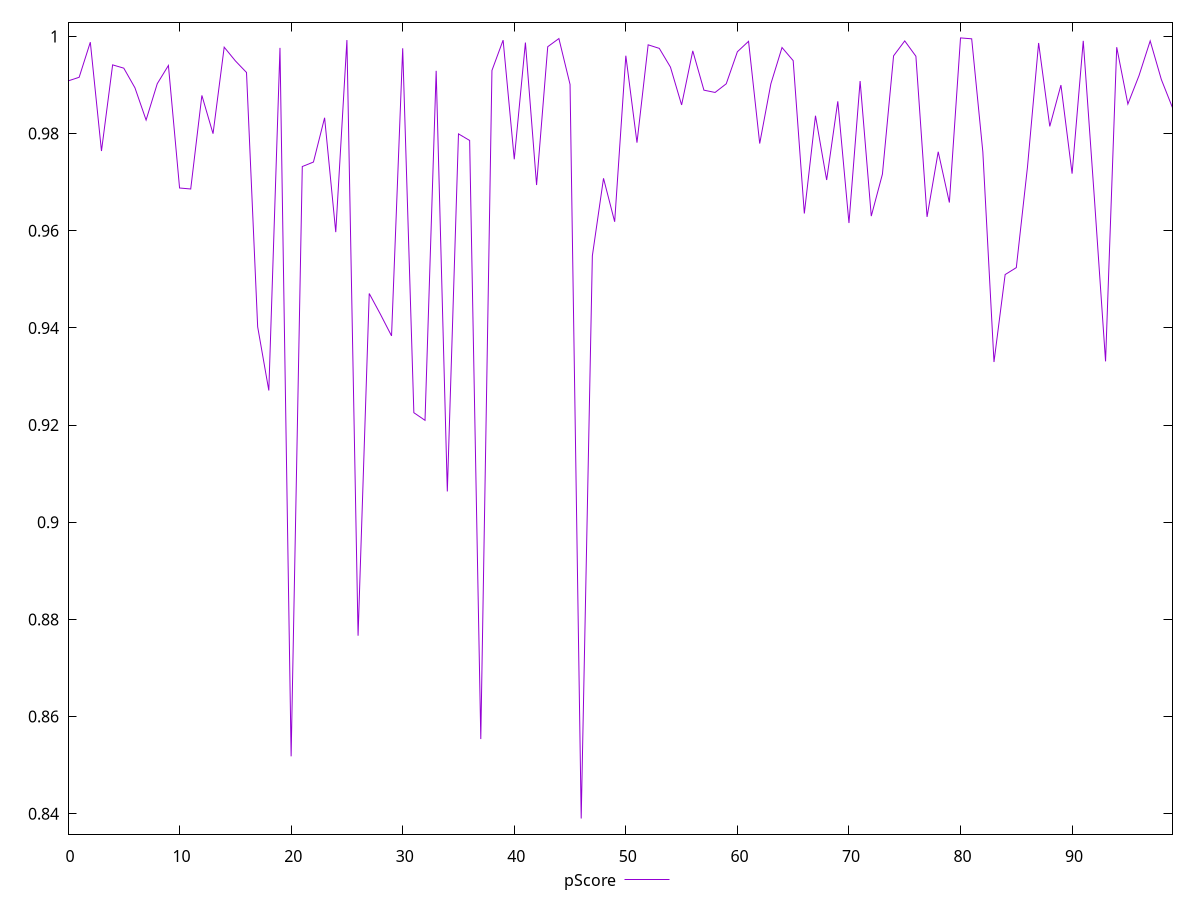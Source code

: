 reset

$pScore <<EOF
0 0.9908341061228956
1 0.9915964985431764
2 0.9988174580622958
3 0.9764161516742214
4 0.9941477906423635
5 0.9934705022430879
6 0.98942702861698
7 0.9827885601615592
8 0.9902672074453737
9 0.9940240527632711
10 0.9688025244989054
11 0.9685982261820869
12 0.9878588845991245
13 0.9799809997512899
14 0.9977878304013788
15 0.9949743035248407
16 0.992578177928529
17 0.9402316542903417
18 0.9271234071413628
19 0.9976457009916793
20 0.8518160700634497
21 0.9732227576009692
22 0.9741486023260748
23 0.9832577546154384
24 0.9597184684067761
25 0.9992539809858496
26 0.8766460344319195
27 0.9470839558545899
28 0.9428295549707888
29 0.9383626495876107
30 0.9975583472689769
31 0.9225469625008749
32 0.9209795242083458
33 0.9929194351240235
34 0.9063363069878885
35 0.9799400018226805
36 0.9785873509022682
37 0.855373627690669
38 0.9929976917046539
39 0.9992352902877771
40 0.9747080932777461
41 0.9987368316346701
42 0.9694181393383831
43 0.9978828013553289
44 0.9995625334589119
45 0.9901187397362743
46 0.8390184521960473
47 0.9548431745033865
48 0.9707934825904636
49 0.9618512583683352
50 0.9960297588132603
51 0.9781385963969954
52 0.9982714677837234
53 0.9975433333133741
54 0.9936859053137532
55 0.9858969010015501
56 0.9970288468579167
57 0.9889401581026185
58 0.9884702395989775
59 0.990252514183399
60 0.9968481591122313
61 0.9989944591994488
62 0.9779555193060325
63 0.99024184165913
64 0.9977167690495996
65 0.9950171862889836
66 0.9635520305410059
67 0.9836794331206549
68 0.9704482209038331
69 0.9866443579717361
70 0.9615918496549071
71 0.9908235803151435
72 0.9630177533471181
73 0.9716583091213354
74 0.9960063544325195
75 0.9990793851948844
76 0.995922077616467
77 0.9628540427481207
78 0.9762563236521655
79 0.9658128242567836
80 0.9996964624112669
81 0.999511883341388
82 0.976230082619739
83 0.9329810998986482
84 0.9509865508915561
85 0.952415410096388
86 0.9730869419347912
87 0.9986510700443765
88 0.9814835179252862
89 0.9899892052845524
90 0.9717551588917308
91 0.9990943526462662
92 0.9666435144921629
93 0.9331146086925381
94 0.9977826415721925
95 0.9860795738250441
96 0.9919449248913821
97 0.9990827258875976
98 0.9911335930368996
99 0.9853311038217809
EOF

set key outside below
set xrange [0:99]
set yrange [0.8358048919917429:1.0029100226155712]
set trange [0.8358048919917429:1.0029100226155712]
set terminal svg size 640, 500 enhanced background rgb 'white'
set output "report_00015_2021-02-09T16-11-33.973Z/bootup-time/samples/pages+cached+noadtech/pScore/values.svg"

plot $pScore title "pScore" with line

reset
